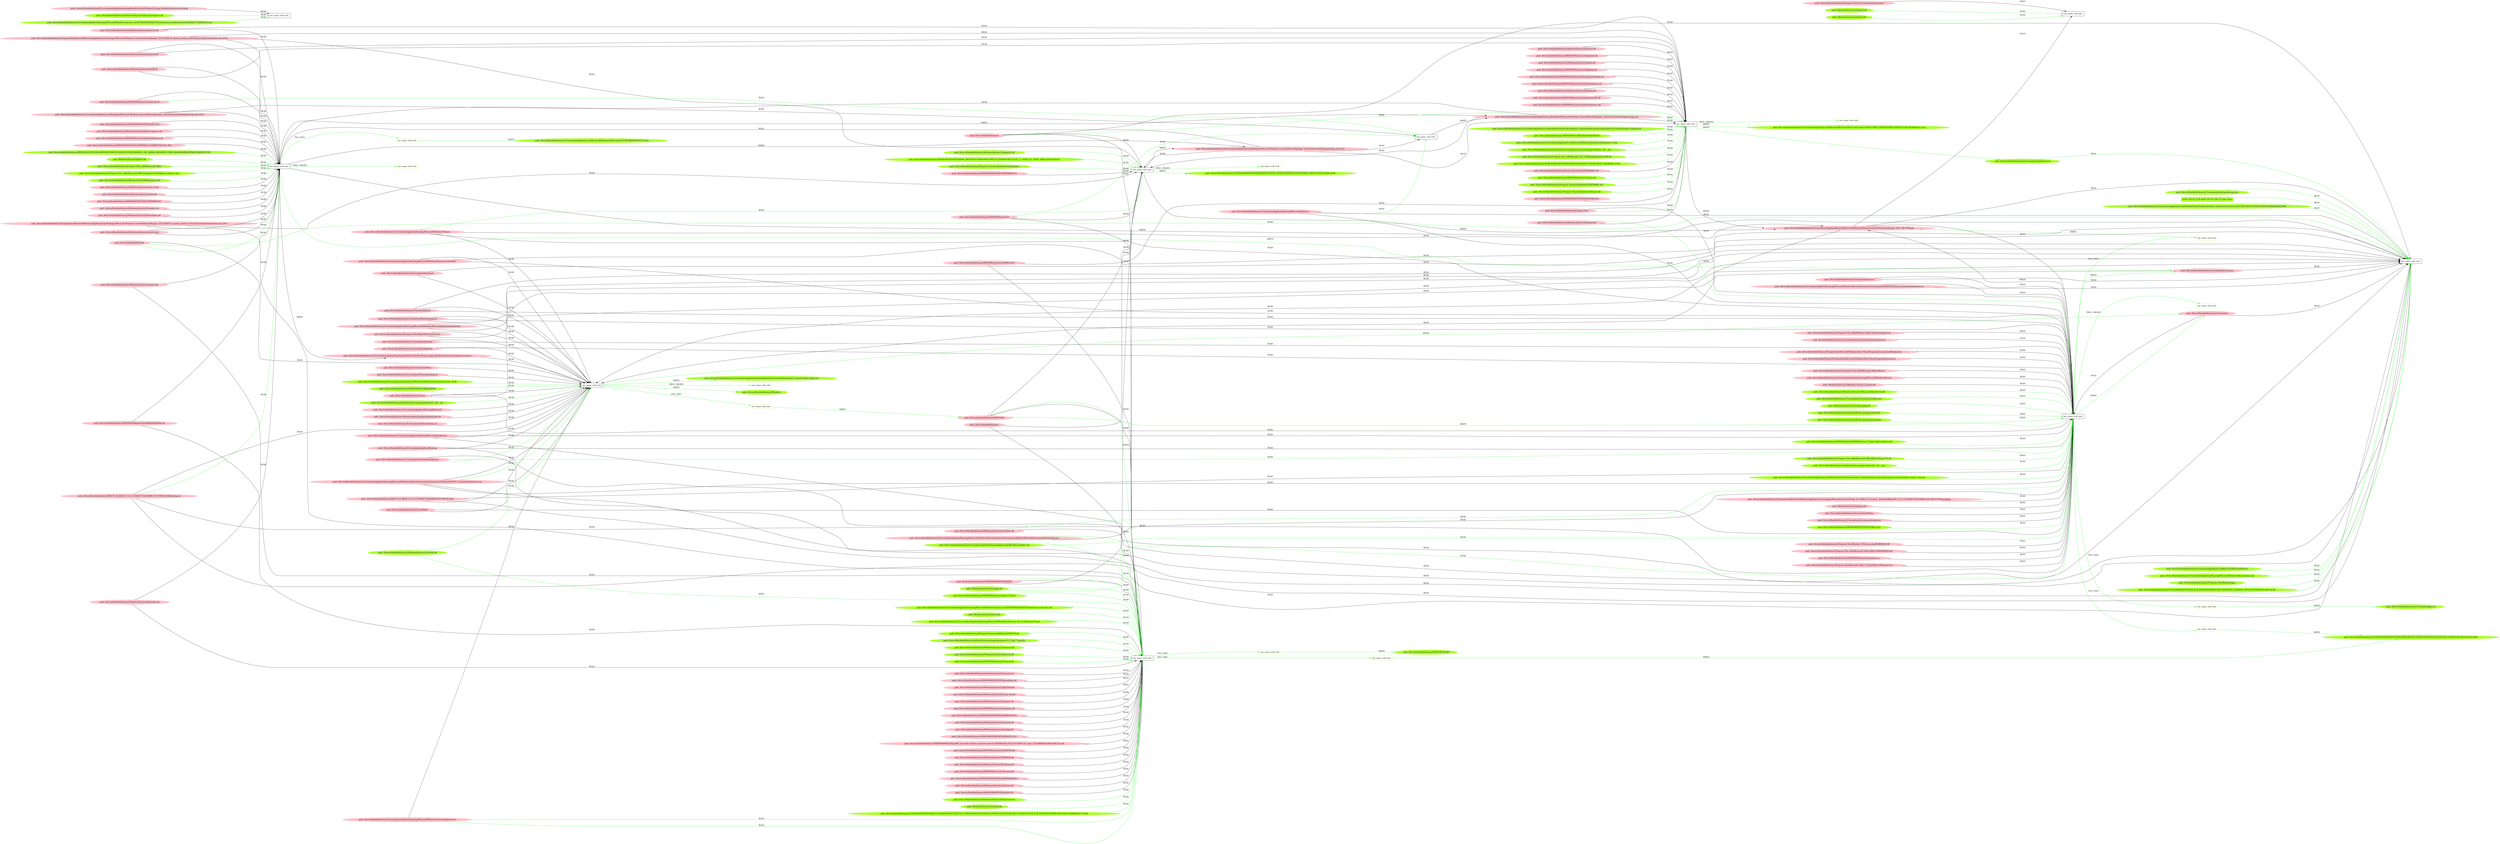 digraph {
	rankdir=LR
	18 [label="exe_name: null cmd: " color=black shape=box style=solid]
	375 [label="exe_name: null cmd: " color=greenyellow shape=box style=solid]
	18 -> 375 [label=FILE_EXEC color=green]
	31 [label="exe_name: null cmd: " color=black shape=box style=solid]
	392 [label="exe_name: null cmd: " color=greenyellow shape=box style=solid]
	31 -> 392 [label=FILE_EXEC color=green]
	31 [label="exe_name: null cmd: " color=black shape=box style=solid]
	396 [label="exe_name: null cmd: " color=greenyellow shape=box style=solid]
	31 -> 396 [label=FILE_EXEC color=green]
	33 [label="exe_name: null cmd: " color=black shape=box style=solid]
	417 [label="exe_name: null cmd: " color=greenyellow shape=box style=solid]
	33 -> 417 [label=FILE_EXEC color=green]
	34 [label="exe_name: null cmd: " color=black shape=box style=solid]
	426 [label="exe_name: null cmd: " color=greenyellow shape=box style=solid]
	34 -> 426 [label=FILE_EXEC color=green]
	34 [label="exe_name: null cmd: " color=black shape=box style=solid]
	434 [label="exe_name: null cmd: " color=greenyellow shape=box style=solid]
	34 -> 434 [label=FILE_EXEC color=green]
	34 [label="exe_name: null cmd: " color=black shape=box style=solid]
	441 [label="exe_name: null cmd: " color=greenyellow shape=box style=solid]
	34 -> 441 [label=FILE_EXEC color=green]
	98 [label="path: /Device/HarddiskVolume2/Users/admin/AppData/Roaming/Mozilla/Firefox/Profiles/j1y1apqs.default/sessionstore-backups" color=pink shape=oval style=filled]
	144 [label="exe_name: null cmd: " color=black shape=box style=solid]
	98 -> 144 [label=READ color=black]
	18 [label="exe_name: null cmd: " color=black shape=box style=solid]
	326 [label="path: /Device/HarddiskVolume2/Users/admin/AppData/Roaming/Mozilla/Firefox/Profiles/j1y1apqs.default/sessionstore-backups/recovery.js" color=pink shape=oval style=filled]
	18 -> 326 [label=WRITE color=black]
	93 [label="path: /Device/HarddiskVolume2/Program Files/Five Directions/Acuity/data" color=pink shape=oval style=filled]
	40 [label="exe_name: null cmd: " color=black shape=box style=solid]
	93 -> 40 [label=READ color=black]
	235 [label="path: /Device/HarddiskVolume2/Users/admin/AppData/Roaming/Microsoft/Windows/Themes/CachedFiles/CachedImage_1024_768_POS4.jpg" color=pink shape=oval style=filled]
	40 [label="exe_name: null cmd: " color=black shape=box style=solid]
	235 -> 40 [label=READ color=black]
	317 [label="path: /Device/HarddiskVolume2" color=pink shape=oval style=filled]
	43 [label="exe_name: null cmd: " color=black shape=box style=solid]
	317 -> 43 [label=READ color=green]
	314 [label="path: /Device/HarddiskVolume2/Users/desktop.ini" color=pink shape=oval style=filled]
	33 [label="exe_name: null cmd: " color=black shape=box style=solid]
	314 -> 33 [label=READ color=black]
	177 [label="path: /Device/HarddiskVolume2/Users" color=pink shape=oval style=filled]
	33 [label="exe_name: null cmd: " color=black shape=box style=solid]
	177 -> 33 [label=READ color=black]
	266 [label="path: /Device/HarddiskVolume2/Users/admin/AppData" color=pink shape=oval style=filled]
	33 [label="exe_name: null cmd: " color=black shape=box style=solid]
	266 -> 33 [label=READ color=black]
	214 [label="path: /Device/HarddiskVolume2/Users/admin/AppData/Roaming/Microsoft/desktop.ini" color=pink shape=oval style=filled]
	33 [label="exe_name: null cmd: " color=black shape=box style=solid]
	214 -> 33 [label=READ color=black]
	255 [label="path: /Device/HarddiskVolume2/Users/admin/AppData/Roaming/Microsoft" color=pink shape=oval style=filled]
	33 [label="exe_name: null cmd: " color=black shape=box style=solid]
	255 -> 33 [label=READ color=black]
	311 [label="path: /Device/HarddiskVolume2/Users/admin/AppData/Roaming" color=pink shape=oval style=filled]
	33 [label="exe_name: null cmd: " color=black shape=box style=solid]
	311 -> 33 [label=READ color=black]
	248 [label="path: /Device/HarddiskVolume2/Users/admin/AppData/Roaming/Microsoft/Windows/Themes" color=pink shape=oval style=filled]
	33 [label="exe_name: null cmd: " color=black shape=box style=solid]
	248 -> 33 [label=READ color=black]
	57 [label="path: /Device/HarddiskVolume2/Users/admin/AppData/Roaming/Microsoft/Windows/Themes/slideshow.ini" color=pink shape=oval style=filled]
	31 [label="exe_name: null cmd: " color=black shape=box style=solid]
	57 -> 31 [label=READ color=green]
	57 [label="path: /Device/HarddiskVolume2/Users/admin/AppData/Roaming/Microsoft/Windows/Themes/slideshow.ini" color=pink shape=oval style=filled]
	33 [label="exe_name: null cmd: " color=black shape=box style=solid]
	57 -> 33 [label=READ color=black]
	283 [label="path: /Device/HarddiskVolume2/Users/admin/AppData/Roaming/Microsoft/Windows/Themes/CachedFiles" color=pink shape=oval style=filled]
	33 [label="exe_name: null cmd: " color=black shape=box style=solid]
	283 -> 33 [label=READ color=black]
	211 [label="path: /Device/HarddiskVolume2/$RECYCLE.BIN/S-1-5-21-231540947-922634896-4161786520-1004" color=pink shape=oval style=filled]
	33 [label="exe_name: null cmd: " color=black shape=box style=solid]
	211 -> 33 [label=READ color=black]
	276 [label="path: /Device/HarddiskVolume2/$RECYCLE.BIN/S-1-5-21-231540947-922634896-4161786520-1004/desktop.ini" color=pink shape=oval style=filled]
	33 [label="exe_name: null cmd: " color=black shape=box style=solid]
	276 -> 33 [label=READ color=black]
	60 [label="path: /Device/HarddiskVolume2/Windows/Branding/BaseBrd/basebrd.dll" color=pink shape=oval style=filled]
	33 [label="exe_name: null cmd: " color=black shape=box style=solid]
	60 -> 33 [label=READ color=black]
	235 [label="path: /Device/HarddiskVolume2/Users/admin/AppData/Roaming/Microsoft/Windows/Themes/CachedFiles/CachedImage_1024_768_POS4.jpg" color=pink shape=oval style=filled]
	33 [label="exe_name: null cmd: " color=black shape=box style=solid]
	235 -> 33 [label=READ color=black]
	326 [label="path: /Device/HarddiskVolume2/Users/admin/AppData/Roaming/Mozilla/Firefox/Profiles/j1y1apqs.default/sessionstore-backups/recovery.js" color=pink shape=oval style=filled]
	33 [label="exe_name: null cmd: " color=black shape=box style=solid]
	326 -> 33 [label=READ color=black]
	286 [label="path: /Device/HarddiskVolume2/Users/admin/AppData/Roaming/Microsoft/Windows/Recent/AutomaticDestinations" color=pink shape=oval style=filled]
	33 [label="exe_name: null cmd: " color=black shape=box style=solid]
	286 -> 33 [label=READ color=black]
	351 [label="path: /Device/HarddiskVolume2/Program Files/TightVNC/tvnserver.exe" color=pink shape=oval style=filled]
	33 [label="exe_name: null cmd: " color=black shape=box style=solid]
	351 -> 33 [label=READ color=black]
	194 [label="path: /Device/HarddiskVolume2/Users/admin/AppData/Roaming/Microsoft/Windows/Recent/AutomaticDestinations/5f7b5f1e01b83767.automaticDestinations-ms" color=pink shape=oval style=filled]
	33 [label="exe_name: null cmd: " color=black shape=box style=solid]
	194 -> 33 [label=READ color=black]
	18 [label="exe_name: null cmd: " color=black shape=box style=solid]
	235 [label="path: /Device/HarddiskVolume2/Users/admin/AppData/Roaming/Microsoft/Windows/Themes/CachedFiles/CachedImage_1024_768_POS4.jpg" color=pink shape=oval style=filled]
	18 -> 235 [label=WRITE color=black]
	224 [label="path: /Device/HarddiskVolume4" color=pink shape=oval style=filled]
	36 [label="exe_name: null cmd: " color=black shape=box style=solid]
	224 -> 36 [label=READ color=green]
	317 [label="path: /Device/HarddiskVolume2" color=pink shape=oval style=filled]
	36 [label="exe_name: null cmd: " color=black shape=box style=solid]
	317 -> 36 [label=READ color=black]
	177 [label="path: /Device/HarddiskVolume2/Users" color=pink shape=oval style=filled]
	36 [label="exe_name: null cmd: " color=black shape=box style=solid]
	177 -> 36 [label=READ color=black]
	314 [label="path: /Device/HarddiskVolume2/Users/desktop.ini" color=pink shape=oval style=filled]
	36 [label="exe_name: null cmd: " color=black shape=box style=solid]
	314 -> 36 [label=READ color=black]
	345 [label="path: /Device/HarddiskVolume2/Users/admin" color=pink shape=oval style=filled]
	36 [label="exe_name: null cmd: " color=black shape=box style=solid]
	345 -> 36 [label=READ color=black]
	311 [label="path: /Device/HarddiskVolume2/Users/admin/AppData/Roaming" color=pink shape=oval style=filled]
	36 [label="exe_name: null cmd: " color=black shape=box style=solid]
	311 -> 36 [label=READ color=black]
	214 [label="path: /Device/HarddiskVolume2/Users/admin/AppData/Roaming/Microsoft/desktop.ini" color=pink shape=oval style=filled]
	36 [label="exe_name: null cmd: " color=black shape=box style=solid]
	214 -> 36 [label=READ color=black]
	268 [label="path: /Device/HarddiskVolume2/Users/admin/AppData/Roaming/Microsoft/Windows" color=pink shape=oval style=filled]
	36 [label="exe_name: null cmd: " color=black shape=box style=solid]
	268 -> 36 [label=READ color=black]
	248 [label="path: /Device/HarddiskVolume2/Users/admin/AppData/Roaming/Microsoft/Windows/Themes" color=pink shape=oval style=filled]
	36 [label="exe_name: null cmd: " color=black shape=box style=solid]
	248 -> 36 [label=READ color=black]
	211 [label="path: /Device/HarddiskVolume2/$RECYCLE.BIN/S-1-5-21-231540947-922634896-4161786520-1004" color=pink shape=oval style=filled]
	36 [label="exe_name: null cmd: " color=black shape=box style=solid]
	211 -> 36 [label=READ color=black]
	283 [label="path: /Device/HarddiskVolume2/Users/admin/AppData/Roaming/Microsoft/Windows/Themes/CachedFiles" color=pink shape=oval style=filled]
	36 [label="exe_name: null cmd: " color=black shape=box style=solid]
	283 -> 36 [label=READ color=black]
	276 [label="path: /Device/HarddiskVolume2/$RECYCLE.BIN/S-1-5-21-231540947-922634896-4161786520-1004/desktop.ini" color=pink shape=oval style=filled]
	36 [label="exe_name: null cmd: " color=black shape=box style=solid]
	276 -> 36 [label=READ color=black]
	235 [label="path: /Device/HarddiskVolume2/Users/admin/AppData/Roaming/Microsoft/Windows/Themes/CachedFiles/CachedImage_1024_768_POS4.jpg" color=pink shape=oval style=filled]
	36 [label="exe_name: null cmd: " color=black shape=box style=solid]
	235 -> 36 [label=READ color=black]
	229 [label="path: /Device/HarddiskVolume2/Users/admin/AppData/Roaming/Microsoft/Windows/Recent/AutomaticDestinations/f01b4d95cf55d32a.automaticDestinations-ms" color=pink shape=oval style=filled]
	36 [label="exe_name: null cmd: " color=black shape=box style=solid]
	229 -> 36 [label=READ color=black]
	286 [label="path: /Device/HarddiskVolume2/Users/admin/AppData/Roaming/Microsoft/Windows/Recent/AutomaticDestinations" color=pink shape=oval style=filled]
	36 [label="exe_name: null cmd: " color=black shape=box style=solid]
	286 -> 36 [label=READ color=black]
	329 [label="path: /Device/HarddiskVolume2/Users/admin/Downloads" color=pink shape=oval style=filled]
	36 [label="exe_name: null cmd: " color=black shape=box style=solid]
	329 -> 36 [label=READ color=black]
	233 [label="path: /Device/HarddiskVolume2/Users/admin/Downloads/desktop.ini" color=pink shape=oval style=filled]
	36 [label="exe_name: null cmd: " color=black shape=box style=solid]
	233 -> 36 [label=READ color=black]
	271 [label="path: /Device/HarddiskVolume2/Users/admin/Music/desktop.ini" color=pink shape=oval style=filled]
	36 [label="exe_name: null cmd: " color=black shape=box style=solid]
	271 -> 36 [label=READ color=black]
	180 [label="path: /Device/HarddiskVolume2/Users/admin/Pictures" color=pink shape=oval style=filled]
	36 [label="exe_name: null cmd: " color=black shape=box style=solid]
	180 -> 36 [label=READ color=black]
	341 [label="path: /Device/HarddiskVolume2/Users/admin/Documents" color=pink shape=oval style=filled]
	36 [label="exe_name: null cmd: " color=black shape=box style=solid]
	341 -> 36 [label=READ color=black]
	194 [label="path: /Device/HarddiskVolume2/Users/admin/AppData/Roaming/Microsoft/Windows/Recent/AutomaticDestinations/5f7b5f1e01b83767.automaticDestinations-ms" color=pink shape=oval style=filled]
	36 [label="exe_name: null cmd: " color=black shape=box style=solid]
	194 -> 36 [label=READ color=black]
	351 [label="path: /Device/HarddiskVolume2/Program Files/TightVNC/tvnserver.exe" color=pink shape=oval style=filled]
	36 [label="exe_name: null cmd: " color=black shape=box style=solid]
	351 -> 36 [label=READ color=black]
	43 [label="exe_name: null cmd: " color=black shape=box style=solid]
	235 [label="path: /Device/HarddiskVolume2/Users/admin/AppData/Roaming/Microsoft/Windows/Themes/CachedFiles/CachedImage_1024_768_POS4.jpg" color=pink shape=oval style=filled]
	43 -> 235 [label=WRITE color=black]
	248 [label="path: /Device/HarddiskVolume2/Users/admin/AppData/Roaming/Microsoft/Windows/Themes" color=pink shape=oval style=filled]
	20 [label="exe_name: null cmd: " color=black shape=box style=solid]
	248 -> 20 [label=READ color=green]
	20 [label="exe_name: null cmd: " color=black shape=box style=solid]
	235 [label="path: /Device/HarddiskVolume2/Users/admin/AppData/Roaming/Microsoft/Windows/Themes/CachedFiles/CachedImage_1024_768_POS4.jpg" color=pink shape=oval style=filled]
	20 -> 235 [label=WRITE color=black]
	22 [label="path: /Device/HarddiskVolume2/ProgramData/Microsoft/Windows/AppRepository/Packages/Microsoft.MicrosoftEdge_41.16299.15.0_neutral__8wekyb3d8bbwe/S-1-5-21-231540947-922634896-4161786520-1004.pckgdep" color=pink shape=oval style=filled]
	34 [label="exe_name: null cmd: " color=black shape=box style=solid]
	22 -> 34 [label=READ color=black]
	19 [label="path: /Windows/System32/ploptin.dll" color=pink shape=oval style=filled]
	34 [label="exe_name: null cmd: " color=black shape=box style=solid]
	19 -> 34 [label=READ color=black]
	167 [label="path: /Device/HarddiskVolume1" color=pink shape=oval style=filled]
	20 [label="exe_name: null cmd: " color=black shape=box style=solid]
	167 -> 20 [label=READ color=black]
	317 [label="path: /Device/HarddiskVolume2" color=pink shape=oval style=filled]
	20 [label="exe_name: null cmd: " color=black shape=box style=solid]
	317 -> 20 [label=READ color=black]
	260 [label="path: /Device/HarddiskVolume2/WINDOWS/system32" color=pink shape=oval style=filled]
	20 [label="exe_name: null cmd: " color=black shape=box style=solid]
	260 -> 20 [label=READ color=black]
	279 [label="path: /Device/HarddiskVolume2/WINDOWS" color=pink shape=oval style=filled]
	20 [label="exe_name: null cmd: " color=black shape=box style=solid]
	279 -> 20 [label=READ color=black]
	35 [label="path: /Device/HarddiskVolume2/Windows/System32/HOSTNAME.EXE" color=pink shape=oval style=filled]
	43 [label="exe_name: null cmd: " color=black shape=box style=solid]
	35 -> 43 [label=READ color=black]
	62 [label="path: /Device/HarddiskVolume2/Windows/System32/ws2_32.dll" color=pink shape=oval style=filled]
	18 [label="exe_name: null cmd: " color=black shape=box style=solid]
	62 -> 18 [label=READ color=black]
	161 [label="path: /Device/HarddiskVolume2/Windows/System32/msvcrt.dll" color=pink shape=oval style=filled]
	43 [label="exe_name: null cmd: " color=black shape=box style=solid]
	161 -> 43 [label=READ color=black]
	188 [label="path: /Device/HarddiskVolume2/Windows/System32/rpcrt4.dll" color=pink shape=oval style=filled]
	43 [label="exe_name: null cmd: " color=black shape=box style=solid]
	188 -> 43 [label=READ color=black]
	263 [label="path: /Device/HarddiskVolume2/Windows/System32/ntdll.dll" color=pink shape=oval style=filled]
	18 [label="exe_name: null cmd: " color=black shape=box style=solid]
	263 -> 18 [label=READ color=black]
	336 [label="path: /Device/HarddiskVolume2/Windows/System32/kernel32.dll" color=pink shape=oval style=filled]
	18 [label="exe_name: null cmd: " color=black shape=box style=solid]
	336 -> 18 [label=READ color=black]
	403 [label="path: /Device/HarddiskVolume2/Windows/System32/sechost.dll" color=greenyellow shape=oval style=filled]
	33 [label="exe_name: null cmd: " color=black shape=box style=solid]
	403 -> 33 [label=READ color=green]
	150 [label="path: /Device/HarddiskVolume2/WINDOWS/SYSTEM32/IPHLPAPI.DLL" color=pink shape=oval style=filled]
	43 [label="exe_name: null cmd: " color=black shape=box style=solid]
	150 -> 43 [label=READ color=black]
	76 [label="path: /Device/HarddiskVolume2/Windows/System32/nsi.dll" color=pink shape=oval style=filled]
	18 [label="exe_name: null cmd: " color=black shape=box style=solid]
	76 -> 18 [label=READ color=black]
	78 [label="path: /Device/HarddiskVolume2/WINDOWS/SYSTEM32/WINRNR.DLL" color=pink shape=oval style=filled]
	18 [label="exe_name: null cmd: " color=black shape=box style=solid]
	78 -> 18 [label=READ color=black]
	175 [label="path: /Device/HarddiskVolume2/WINDOWS/REGISTRATION" color=pink shape=oval style=filled]
	20 [label="exe_name: null cmd: " color=black shape=box style=solid]
	175 -> 20 [label=READ color=black]
	99 [label="path: /Device/HarddiskVolume2/WINDOWS/SYSTEM32/WBEM/EN-US" color=pink shape=oval style=filled]
	20 [label="exe_name: null cmd: " color=black shape=box style=solid]
	99 -> 20 [label=READ color=black]
	42 [label="path: /Device/HarddiskVolume2/Windows/System32/tasklist.exe" color=pink shape=oval style=filled]
	18 [label="exe_name: null cmd: " color=black shape=box style=solid]
	42 -> 18 [label=READ color=black]
	263 [label="path: /Device/HarddiskVolume2/Windows/System32/ntdll.dll" color=pink shape=oval style=filled]
	43 [label="exe_name: null cmd: " color=black shape=box style=solid]
	263 -> 43 [label=READ color=black]
	161 [label="path: /Device/HarddiskVolume2/Windows/System32/msvcrt.dll" color=pink shape=oval style=filled]
	18 [label="exe_name: null cmd: " color=black shape=box style=solid]
	161 -> 18 [label=READ color=black]
	188 [label="path: /Device/HarddiskVolume2/Windows/System32/rpcrt4.dll" color=pink shape=oval style=filled]
	18 [label="exe_name: null cmd: " color=black shape=box style=solid]
	188 -> 18 [label=READ color=black]
	252 [label="path: /Device/HarddiskVolume2/Windows/System32/user32.dll" color=pink shape=oval style=filled]
	43 [label="exe_name: null cmd: " color=black shape=box style=solid]
	252 -> 43 [label=READ color=black]
	403 [label="path: /Device/HarddiskVolume2/Windows/System32/sechost.dll" color=greenyellow shape=oval style=filled]
	31 [label="exe_name: null cmd: " color=black shape=box style=solid]
	403 -> 31 [label=READ color=green]
	30 [label="path: /Device/HarddiskVolume2/WINDOWS/system32/oleaut32.dll" color=pink shape=oval style=filled]
	43 [label="exe_name: null cmd: " color=black shape=box style=solid]
	30 -> 43 [label=READ color=black]
	173 [label="path: /Device/HarddiskVolume2/Windows/System32/win32u.dll" color=pink shape=oval style=filled]
	18 [label="exe_name: null cmd: " color=black shape=box style=solid]
	173 -> 18 [label=READ color=black]
	221 [label="path: /Device/HarddiskVolume2/Windows/System32/gdi32.dll" color=pink shape=oval style=filled]
	43 [label="exe_name: null cmd: " color=black shape=box style=solid]
	221 -> 43 [label=READ color=black]
	45 [label="path: /Device/HarddiskVolume2/Windows/System32/framedynos.dll" color=pink shape=oval style=filled]
	18 [label="exe_name: null cmd: " color=black shape=box style=solid]
	45 -> 18 [label=READ color=black]
	322 [label="path: /Device/HarddiskVolume2/Windows/System32/shlwapi.dll" color=pink shape=oval style=filled]
	43 [label="exe_name: null cmd: " color=black shape=box style=solid]
	322 -> 43 [label=READ color=black]
	94 [label="path: /Device/HarddiskVolume2/WINDOWS/system32/netutils.dll" color=pink shape=oval style=filled]
	18 [label="exe_name: null cmd: " color=black shape=box style=solid]
	94 -> 18 [label=READ color=black]
	94 [label="path: /Device/HarddiskVolume2/WINDOWS/system32/netutils.dll" color=pink shape=oval style=filled]
	53 [label="exe_name: null cmd: " color=black shape=box style=solid]
	94 -> 53 [label=READ color=green]
	55 [label="path: /Device/HarddiskVolume2/WINDOWS/system32/dbghelp.dll" color=pink shape=oval style=filled]
	43 [label="exe_name: null cmd: " color=black shape=box style=solid]
	55 -> 43 [label=READ color=black]
	197 [label="path: /Device/HarddiskVolume2/Windows/System32/sspicli.dll" color=pink shape=oval style=filled]
	18 [label="exe_name: null cmd: " color=black shape=box style=solid]
	197 -> 18 [label=READ color=black]
	225 [label="path: /Device/HarddiskVolume2/WINDOWS/SYSTEM32/ole32.dll" color=pink shape=oval style=filled]
	18 [label="exe_name: null cmd: " color=black shape=box style=solid]
	225 -> 18 [label=READ color=black]
	254 [label="path: /Device/HarddiskVolume2/WINDOWS/Globalization/Sorting/sortdefault.nls" color=pink shape=oval style=filled]
	43 [label="exe_name: null cmd: " color=black shape=box style=solid]
	254 -> 43 [label=READ color=black]
	11 [label="path: /Device/HarddiskVolume2/WINDOWS/system32/wbem/wbemprox.dll" color=pink shape=oval style=filled]
	43 [label="exe_name: null cmd: " color=black shape=box style=solid]
	11 -> 43 [label=READ color=black]
	39 [label="path: /Device/HarddiskVolume2/Windows/System32/kernel.appcore.dll" color=pink shape=oval style=filled]
	18 [label="exe_name: null cmd: " color=black shape=box style=solid]
	39 -> 18 [label=READ color=black]
	68 [label="path: /Device/HarddiskVolume2/Windows/System32/clbcatq.dll" color=pink shape=oval style=filled]
	43 [label="exe_name: null cmd: " color=black shape=box style=solid]
	68 -> 43 [label=READ color=black]
	343 [label="path: /Device/HarddiskVolume2/WINDOWS/Registration/R00000000000d.clb" color=pink shape=oval style=filled]
	18 [label="exe_name: null cmd: " color=black shape=box style=solid]
	343 -> 18 [label=READ color=black]
	91 [label="path: /Device/HarddiskVolume2/WINDOWS/system32/wbem/fastprox.dll" color=pink shape=oval style=filled]
	18 [label="exe_name: null cmd: " color=black shape=box style=solid]
	91 -> 18 [label=READ color=black]
	14 [label="path: /Device/HarddiskVolume2/WINDOWS/system32/wbem/wmiutils.dll" color=pink shape=oval style=filled]
	43 [label="exe_name: null cmd: " color=black shape=box style=solid]
	14 -> 43 [label=READ color=black]
	17 [label="path: /Device/HarddiskVolume2/WINDOWS/system32/wbem/wbemsvc.dll" color=pink shape=oval style=filled]
	43 [label="exe_name: null cmd: " color=black shape=box style=solid]
	17 -> 43 [label=READ color=black]
	46 [label="path: /Device/HarddiskVolume2/WINDOWS/SYSTEM32/WBEM/EN-US/WMIUTILS.DLL.MUI" color=pink shape=oval style=filled]
	18 [label="exe_name: null cmd: " color=black shape=box style=solid]
	46 -> 18 [label=READ color=black]
	227 [label="path: /Device/HarddiskVolume2/WINDOWS/system32/IMM32.DLL" color=pink shape=oval style=filled]
	43 [label="exe_name: null cmd: " color=black shape=box style=solid]
	227 -> 43 [label=READ color=black]
	170 [label="path: /Device/HarddiskVolume2/ProgramData/Microsoft/Windows/AppRepository/Packages/Microsoft.Windows.ContentDeliveryManager_10.0.16299.15_neutral_neutral_cw5n1h2txyewy/ActivationStore.dat.LOG1" color=pink shape=oval style=filled]
	18 [label="exe_name: null cmd: " color=black shape=box style=solid]
	170 -> 18 [label=READ color=black]
	18 [label="exe_name: null cmd: " color=black shape=box style=solid]
	297 [label="path: /Device/HarddiskVolume2/Users/admin/AppData/Local/Packages/Microsoft.Windows.ContentDeliveryManager_cw5n1h2txyewy/Settings/settings.dat.LOG1" color=pink shape=oval style=filled]
	18 -> 297 [label=WRITE color=black]
	164 [label="path: /Device/HarddiskVolume2/ProgramData/Microsoft/Windows/AppRepository/Packages/Microsoft.Windows.ContentDeliveryManager_10.0.16299.15_neutral_neutral_cw5n1h2txyewy/ActivationStore.dat.LOG2" color=pink shape=oval style=filled]
	18 [label="exe_name: null cmd: " color=black shape=box style=solid]
	164 -> 18 [label=READ color=black]
	297 [label="path: /Device/HarddiskVolume2/Users/admin/AppData/Local/Packages/Microsoft.Windows.ContentDeliveryManager_cw5n1h2txyewy/Settings/settings.dat.LOG1" color=pink shape=oval style=filled]
	18 [label="exe_name: null cmd: " color=black shape=box style=solid]
	297 -> 18 [label=READ color=black]
	18 [label="exe_name: null cmd: " color=black shape=box style=solid]
	289 [label="path: /Device/HarddiskVolume2/Users/admin/AppData/Local/Packages/Microsoft.Windows.ContentDeliveryManager_cw5n1h2txyewy/Settings/settings.dat" color=pink shape=oval style=filled]
	18 -> 289 [label=WRITE color=black]
	289 [label="path: /Device/HarddiskVolume2/Users/admin/AppData/Local/Packages/Microsoft.Windows.ContentDeliveryManager_cw5n1h2txyewy/Settings/settings.dat" color=pink shape=oval style=filled]
	18 [label="exe_name: null cmd: " color=black shape=box style=solid]
	289 -> 18 [label=READ color=black]
	305 [label="path: /Device/HarddiskVolume2/Users/admin/AppData/Local/Packages/Microsoft.Windows.ContentDeliveryManager_cw5n1h2txyewy/Settings/settings.dat.LOG2" color=pink shape=oval style=filled]
	18 [label="exe_name: null cmd: " color=black shape=box style=solid]
	305 -> 18 [label=READ color=black]
	390 [label="path: /Windows/System32/setupapi.dll" color=greenyellow shape=oval style=filled]
	34 [label="exe_name: null cmd: " color=black shape=box style=solid]
	390 -> 34 [label=READ color=green]
	164 [label="path: /Device/HarddiskVolume2/ProgramData/Microsoft/Windows/AppRepository/Packages/Microsoft.Windows.ContentDeliveryManager_10.0.16299.15_neutral_neutral_cw5n1h2txyewy/ActivationStore.dat.LOG2" color=pink shape=oval style=filled]
	43 [label="exe_name: null cmd: " color=black shape=box style=solid]
	164 -> 43 [label=READ color=black]
	297 [label="path: /Device/HarddiskVolume2/Users/admin/AppData/Local/Packages/Microsoft.Windows.ContentDeliveryManager_cw5n1h2txyewy/Settings/settings.dat.LOG1" color=pink shape=oval style=filled]
	43 [label="exe_name: null cmd: " color=black shape=box style=solid]
	297 -> 43 [label=READ color=black]
	289 [label="path: /Device/HarddiskVolume2/Users/admin/AppData/Local/Packages/Microsoft.Windows.ContentDeliveryManager_cw5n1h2txyewy/Settings/settings.dat" color=pink shape=oval style=filled]
	43 [label="exe_name: null cmd: " color=black shape=box style=solid]
	289 -> 43 [label=READ color=black]
	20 [label="exe_name: null cmd: " color=black shape=box style=solid]
	297 [label="path: /Device/HarddiskVolume2/Users/admin/AppData/Local/Packages/Microsoft.Windows.ContentDeliveryManager_cw5n1h2txyewy/Settings/settings.dat.LOG1" color=pink shape=oval style=filled]
	20 -> 297 [label=WRITE color=black]
	164 [label="path: /Device/HarddiskVolume2/ProgramData/Microsoft/Windows/AppRepository/Packages/Microsoft.Windows.ContentDeliveryManager_10.0.16299.15_neutral_neutral_cw5n1h2txyewy/ActivationStore.dat.LOG2" color=pink shape=oval style=filled]
	20 [label="exe_name: null cmd: " color=black shape=box style=solid]
	164 -> 20 [label=READ color=black]
	170 [label="path: /Device/HarddiskVolume2/ProgramData/Microsoft/Windows/AppRepository/Packages/Microsoft.Windows.ContentDeliveryManager_10.0.16299.15_neutral_neutral_cw5n1h2txyewy/ActivationStore.dat.LOG1" color=pink shape=oval style=filled]
	20 [label="exe_name: null cmd: " color=black shape=box style=solid]
	170 -> 20 [label=READ color=black]
	297 [label="path: /Device/HarddiskVolume2/Users/admin/AppData/Local/Packages/Microsoft.Windows.ContentDeliveryManager_cw5n1h2txyewy/Settings/settings.dat.LOG1" color=pink shape=oval style=filled]
	20 [label="exe_name: null cmd: " color=black shape=box style=solid]
	297 -> 20 [label=READ color=black]
	289 [label="path: /Device/HarddiskVolume2/Users/admin/AppData/Local/Packages/Microsoft.Windows.ContentDeliveryManager_cw5n1h2txyewy/Settings/settings.dat" color=pink shape=oval style=filled]
	20 [label="exe_name: null cmd: " color=black shape=box style=solid]
	289 -> 20 [label=READ color=black]
	394 [label="path: /Device/HarddiskVolume2/Windows/System32/Secur32.dll" color=greenyellow shape=oval style=filled]
	31 [label="exe_name: null cmd: " color=black shape=box style=solid]
	394 -> 31 [label=READ color=green]
	400 [label="path: /Device/HarddiskVolume2/WINDOWS/system32/wkscli.dll" color=greenyellow shape=oval style=filled]
	31 [label="exe_name: null cmd: " color=black shape=box style=solid]
	400 -> 31 [label=READ color=green]
	224 [label="path: /Device/HarddiskVolume4" color=pink shape=oval style=filled]
	33 [label="exe_name: null cmd: " color=black shape=box style=solid]
	224 -> 33 [label=READ color=black]
	297 [label="path: /Device/HarddiskVolume2/Users/admin/AppData/Local/Packages/Microsoft.Windows.ContentDeliveryManager_cw5n1h2txyewy/Settings/settings.dat.LOG1" color=pink shape=oval style=filled]
	53 [label="exe_name: null cmd: " color=black shape=box style=solid]
	297 -> 53 [label=READ color=black]
	53 [label="exe_name: null cmd: " color=black shape=box style=solid]
	289 [label="path: /Device/HarddiskVolume2/Users/admin/AppData/Local/Packages/Microsoft.Windows.ContentDeliveryManager_cw5n1h2txyewy/Settings/settings.dat" color=pink shape=oval style=filled]
	53 -> 289 [label=WRITE color=black]
	305 [label="path: /Device/HarddiskVolume2/Users/admin/AppData/Local/Packages/Microsoft.Windows.ContentDeliveryManager_cw5n1h2txyewy/Settings/settings.dat.LOG2" color=pink shape=oval style=filled]
	53 [label="exe_name: null cmd: " color=black shape=box style=solid]
	305 -> 53 [label=READ color=black]
	218 [label="path: /Device/HarddiskVolume2/Users/Public" color=pink shape=oval style=filled]
	33 [label="exe_name: null cmd: " color=black shape=box style=solid]
	218 -> 33 [label=READ color=black]
	281 [label="path: /Device/HarddiskVolume2/Users/admin/Desktop" color=pink shape=oval style=filled]
	33 [label="exe_name: null cmd: " color=black shape=box style=solid]
	281 -> 33 [label=READ color=black]
	329 [label="path: /Device/HarddiskVolume2/Users/admin/Downloads" color=pink shape=oval style=filled]
	33 [label="exe_name: null cmd: " color=black shape=box style=solid]
	329 -> 33 [label=READ color=black]
	233 [label="path: /Device/HarddiskVolume2/Users/admin/Downloads/desktop.ini" color=pink shape=oval style=filled]
	33 [label="exe_name: null cmd: " color=black shape=box style=solid]
	233 -> 33 [label=READ color=green]
	233 [label="path: /Device/HarddiskVolume2/Users/admin/Downloads/desktop.ini" color=pink shape=oval style=filled]
	34 [label="exe_name: null cmd: " color=black shape=box style=solid]
	233 -> 34 [label=READ color=green]
	333 [label="path: /Device/HarddiskVolume2/Users/admin/Videos/desktop.ini" color=pink shape=oval style=filled]
	33 [label="exe_name: null cmd: " color=black shape=box style=solid]
	333 -> 33 [label=READ color=black]
	310 [label="path: /Device/HarddiskVolume2/Users/admin/Music" color=pink shape=oval style=filled]
	33 [label="exe_name: null cmd: " color=black shape=box style=solid]
	310 -> 33 [label=READ color=black]
	271 [label="path: /Device/HarddiskVolume2/Users/admin/Music/desktop.ini" color=pink shape=oval style=filled]
	33 [label="exe_name: null cmd: " color=black shape=box style=solid]
	271 -> 33 [label=READ color=black]
	206 [label="path: /Device/HarddiskVolume2/Users/admin/Pictures/desktop.ini" color=pink shape=oval style=filled]
	33 [label="exe_name: null cmd: " color=black shape=box style=solid]
	206 -> 33 [label=READ color=black]
	341 [label="path: /Device/HarddiskVolume2/Users/admin/Documents" color=pink shape=oval style=filled]
	33 [label="exe_name: null cmd: " color=black shape=box style=solid]
	341 -> 33 [label=READ color=black]
	365 [label="path: /Device/HarddiskVolume2/WINDOWS/GLOBALIZATION/SORTING" color=greenyellow shape=oval style=filled]
	43 [label="exe_name: null cmd: " color=black shape=box style=solid]
	365 -> 43 [label=READ color=green]
	73 [label="path: /Device/HarddiskVolume2/windows/system32/consent.exe" color=pink shape=oval style=filled]
	31 [label="exe_name: null cmd: " color=black shape=box style=solid]
	73 -> 31 [label=READ color=black]
	209 [label="path: /Device/HarddiskVolume2/WINDOWS/SYSTEM32/kernelbase.dll" color=pink shape=oval style=filled]
	31 [label="exe_name: null cmd: " color=black shape=box style=solid]
	209 -> 31 [label=READ color=black]
	336 [label="path: /Device/HarddiskVolume2/Windows/System32/kernel32.dll" color=pink shape=oval style=filled]
	31 [label="exe_name: null cmd: " color=black shape=box style=solid]
	336 -> 31 [label=READ color=black]
	173 [label="path: /Device/HarddiskVolume2/Windows/System32/win32u.dll" color=pink shape=oval style=filled]
	31 [label="exe_name: null cmd: " color=black shape=box style=solid]
	173 -> 31 [label=READ color=black]
	199 [label="path: /Device/HarddiskVolume2/Windows/System32/ucrtbase.dll" color=pink shape=oval style=filled]
	31 [label="exe_name: null cmd: " color=black shape=box style=solid]
	199 -> 31 [label=READ color=black]
	258 [label="path: /Device/HarddiskVolume2/Windows/System32/gdi32full.dll" color=pink shape=oval style=filled]
	31 [label="exe_name: null cmd: " color=black shape=box style=solid]
	258 -> 31 [label=READ color=black]
	339 [label="path: /Device/HarddiskVolume2/Windows/System32/msvcp_win.dll" color=pink shape=oval style=filled]
	31 [label="exe_name: null cmd: " color=black shape=box style=solid]
	339 -> 31 [label=READ color=black]
	124 [label="path: /Device/HarddiskVolume2/Windows/System32/msasn1.dll" color=pink shape=oval style=filled]
	31 [label="exe_name: null cmd: " color=black shape=box style=solid]
	124 -> 31 [label=READ color=black]
	335 [label="path: /Device/HarddiskVolume2/WINDOWS/system32/combase.dll" color=pink shape=oval style=filled]
	31 [label="exe_name: null cmd: " color=black shape=box style=solid]
	335 -> 31 [label=READ color=black]
	90 [label="path: /Device/HarddiskVolume2/WINDOWS/SYSTEM32/WMSGAPI.DLL" color=pink shape=oval style=filled]
	31 [label="exe_name: null cmd: " color=black shape=box style=solid]
	90 -> 31 [label=READ color=black]
	92 [label="path: /Device/HarddiskVolume2/Windows/System32/userenv.dll" color=pink shape=oval style=filled]
	31 [label="exe_name: null cmd: " color=black shape=box style=solid]
	92 -> 31 [label=READ color=black]
	10 [label="path: /Device/HarddiskVolume2/Windows/System32/profapi.dll" color=pink shape=oval style=filled]
	31 [label="exe_name: null cmd: " color=black shape=box style=solid]
	10 -> 31 [label=READ color=black]
	197 [label="path: /Device/HarddiskVolume2/Windows/System32/sspicli.dll" color=pink shape=oval style=filled]
	31 [label="exe_name: null cmd: " color=black shape=box style=solid]
	197 -> 31 [label=READ color=black]
	3 [label="path: /Device/HarddiskVolume2/WINDOWS/SYSTEM32/MSIMG32.DLL" color=pink shape=oval style=filled]
	31 [label="exe_name: null cmd: " color=black shape=box style=solid]
	3 -> 31 [label=READ color=black]
	129 [label="path: /Device/HarddiskVolume2/WINDOWS/WinSxS/amd64_microsoft.windows.common-controls_6595b64144ccf1df_6.0.16299.125_none_15cbcf8893620c09/COMCTL32.dll" color=pink shape=oval style=filled]
	31 [label="exe_name: null cmd: " color=black shape=box style=solid]
	129 -> 31 [label=READ color=black]
	139 [label="path: /Device/HarddiskVolume2/WINDOWS/system32/CRYPTSP.dll" color=pink shape=oval style=filled]
	31 [label="exe_name: null cmd: " color=black shape=box style=solid]
	139 -> 31 [label=READ color=black]
	274 [label="path: /Device/HarddiskVolume2/Windows/System32/WINSTA.dll" color=pink shape=oval style=filled]
	31 [label="exe_name: null cmd: " color=black shape=box style=solid]
	274 -> 31 [label=READ color=black]
	227 [label="path: /Device/HarddiskVolume2/WINDOWS/system32/IMM32.DLL" color=pink shape=oval style=filled]
	31 [label="exe_name: null cmd: " color=black shape=box style=solid]
	227 -> 31 [label=READ color=black]
	114 [label="path: /Device/HarddiskVolume2/Windows/System32/uxtheme.dll" color=pink shape=oval style=filled]
	31 [label="exe_name: null cmd: " color=black shape=box style=solid]
	114 -> 31 [label=READ color=black]
	4 [label="path: /Device/HarddiskVolume2/WINDOWS/system32/rsaenh.dll" color=pink shape=oval style=filled]
	31 [label="exe_name: null cmd: " color=black shape=box style=solid]
	4 -> 31 [label=READ color=black]
	71 [label="path: /Device/HarddiskVolume2/WINDOWS/SYSTEM32/AMSIPROXY.DLL" color=pink shape=oval style=filled]
	31 [label="exe_name: null cmd: " color=black shape=box style=solid]
	71 -> 31 [label=READ color=black]
	343 [label="path: /Device/HarddiskVolume2/WINDOWS/Registration/R00000000000d.clb" color=pink shape=oval style=filled]
	31 [label="exe_name: null cmd: " color=black shape=box style=solid]
	343 -> 31 [label=READ color=black]
	126 [label="path: /Device/HarddiskVolume2/Windows/System32/urlmon.dll" color=pink shape=oval style=filled]
	31 [label="exe_name: null cmd: " color=black shape=box style=solid]
	126 -> 31 [label=READ color=black]
	441 [label="exe_name: null cmd: " color=greenyellow shape=box style=solid]
	235 [label="path: /Device/HarddiskVolume2/Users/admin/AppData/Roaming/Microsoft/Windows/Themes/CachedFiles/CachedImage_1024_768_POS4.jpg" color=pink shape=oval style=filled]
	441 -> 235 [label=WRITE color=green]
	423 [label="path: /Device/HarddiskVolume2/Users/admin/AppData/Local/Microsoft/Windows/Explorer/iconcache_16.db" color=greenyellow shape=oval style=filled]
	33 [label="exe_name: null cmd: " color=black shape=box style=solid]
	423 -> 33 [label=READ color=green]
	317 [label="path: /Device/HarddiskVolume2" color=pink shape=oval style=filled]
	31 [label="exe_name: null cmd: " color=black shape=box style=solid]
	317 -> 31 [label=READ color=black]
	167 [label="path: /Device/HarddiskVolume1" color=pink shape=oval style=filled]
	31 [label="exe_name: null cmd: " color=black shape=box style=solid]
	167 -> 31 [label=READ color=black]
	175 [label="path: /Device/HarddiskVolume2/WINDOWS/REGISTRATION" color=pink shape=oval style=filled]
	31 [label="exe_name: null cmd: " color=black shape=box style=solid]
	175 -> 31 [label=READ color=black]
	260 [label="path: /Device/HarddiskVolume2/WINDOWS/system32" color=pink shape=oval style=filled]
	31 [label="exe_name: null cmd: " color=black shape=box style=solid]
	260 -> 31 [label=READ color=black]
	279 [label="path: /Device/HarddiskVolume2/WINDOWS" color=pink shape=oval style=filled]
	31 [label="exe_name: null cmd: " color=black shape=box style=solid]
	279 -> 31 [label=READ color=black]
	112 [label="path: /Device/HarddiskVolume2/WINDOWS/SYSTEM32/EN-US" color=pink shape=oval style=filled]
	31 [label="exe_name: null cmd: " color=black shape=box style=solid]
	112 -> 31 [label=READ color=black]
	407 [label="path: /Device/HarddiskVolume2/Windows/System32/taskhostw.exe" color=greenyellow shape=oval style=filled]
	31 [label="exe_name: null cmd: " color=black shape=box style=solid]
	407 -> 31 [label=READ color=green]
	460 [label="path: /Device/HarddiskVolume2/Windows/System32/bcryptprimitives.dll" color=greenyellow shape=oval style=filled]
	144 [label="exe_name: null cmd: " color=black shape=box style=solid]
	460 -> 144 [label=READ color=green]
	57 [label="path: /Device/HarddiskVolume2/Users/admin/AppData/Roaming/Microsoft/Windows/Themes/slideshow.ini" color=pink shape=oval style=filled]
	31 [label="exe_name: null cmd: " color=black shape=box style=solid]
	57 -> 31 [label=READ color=green]
	314 [label="path: /Device/HarddiskVolume2/Users/desktop.ini" color=pink shape=oval style=filled]
	34 [label="exe_name: null cmd: " color=black shape=box style=solid]
	314 -> 34 [label=READ color=black]
	177 [label="path: /Device/HarddiskVolume2/Users" color=pink shape=oval style=filled]
	34 [label="exe_name: null cmd: " color=black shape=box style=solid]
	177 -> 34 [label=READ color=black]
	266 [label="path: /Device/HarddiskVolume2/Users/admin/AppData" color=pink shape=oval style=filled]
	34 [label="exe_name: null cmd: " color=black shape=box style=solid]
	266 -> 34 [label=READ color=black]
	345 [label="path: /Device/HarddiskVolume2/Users/admin" color=pink shape=oval style=filled]
	34 [label="exe_name: null cmd: " color=black shape=box style=solid]
	345 -> 34 [label=READ color=black]
	214 [label="path: /Device/HarddiskVolume2/Users/admin/AppData/Roaming/Microsoft/desktop.ini" color=pink shape=oval style=filled]
	34 [label="exe_name: null cmd: " color=black shape=box style=solid]
	214 -> 34 [label=READ color=black]
	311 [label="path: /Device/HarddiskVolume2/Users/admin/AppData/Roaming" color=pink shape=oval style=filled]
	34 [label="exe_name: null cmd: " color=black shape=box style=solid]
	311 -> 34 [label=READ color=black]
	268 [label="path: /Device/HarddiskVolume2/Users/admin/AppData/Roaming/Microsoft/Windows" color=pink shape=oval style=filled]
	34 [label="exe_name: null cmd: " color=black shape=box style=solid]
	268 -> 34 [label=READ color=black]
	248 [label="path: /Device/HarddiskVolume2/Users/admin/AppData/Roaming/Microsoft/Windows/Themes" color=pink shape=oval style=filled]
	34 [label="exe_name: null cmd: " color=black shape=box style=solid]
	248 -> 34 [label=READ color=black]
	211 [label="path: /Device/HarddiskVolume2/$RECYCLE.BIN/S-1-5-21-231540947-922634896-4161786520-1004" color=pink shape=oval style=filled]
	34 [label="exe_name: null cmd: " color=black shape=box style=solid]
	211 -> 34 [label=READ color=black]
	283 [label="path: /Device/HarddiskVolume2/Users/admin/AppData/Roaming/Microsoft/Windows/Themes/CachedFiles" color=pink shape=oval style=filled]
	34 [label="exe_name: null cmd: " color=black shape=box style=solid]
	283 -> 34 [label=READ color=black]
	276 [label="path: /Device/HarddiskVolume2/$RECYCLE.BIN/S-1-5-21-231540947-922634896-4161786520-1004/desktop.ini" color=pink shape=oval style=filled]
	34 [label="exe_name: null cmd: " color=black shape=box style=solid]
	276 -> 34 [label=READ color=black]
	218 [label="path: /Device/HarddiskVolume2/Users/Public" color=pink shape=oval style=filled]
	34 [label="exe_name: null cmd: " color=black shape=box style=solid]
	218 -> 34 [label=READ color=black]
	235 [label="path: /Device/HarddiskVolume2/Users/admin/AppData/Roaming/Microsoft/Windows/Themes/CachedFiles/CachedImage_1024_768_POS4.jpg" color=pink shape=oval style=filled]
	34 [label="exe_name: null cmd: " color=black shape=box style=solid]
	235 -> 34 [label=READ color=black]
	229 [label="path: /Device/HarddiskVolume2/Users/admin/AppData/Roaming/Microsoft/Windows/Recent/AutomaticDestinations/f01b4d95cf55d32a.automaticDestinations-ms" color=pink shape=oval style=filled]
	34 [label="exe_name: null cmd: " color=black shape=box style=solid]
	229 -> 34 [label=READ color=black]
	281 [label="path: /Device/HarddiskVolume2/Users/admin/Desktop" color=pink shape=oval style=filled]
	34 [label="exe_name: null cmd: " color=black shape=box style=solid]
	281 -> 34 [label=READ color=black]
	348 [label="path: /Device/HarddiskVolume2/Users/admin/Videos" color=pink shape=oval style=filled]
	34 [label="exe_name: null cmd: " color=black shape=box style=solid]
	348 -> 34 [label=READ color=black]
	271 [label="path: /Device/HarddiskVolume2/Users/admin/Music/desktop.ini" color=pink shape=oval style=filled]
	34 [label="exe_name: null cmd: " color=black shape=box style=solid]
	271 -> 34 [label=READ color=black]
	180 [label="path: /Device/HarddiskVolume2/Users/admin/Pictures" color=pink shape=oval style=filled]
	34 [label="exe_name: null cmd: " color=black shape=box style=solid]
	180 -> 34 [label=READ color=black]
	192 [label="path: /Device/HarddiskVolume2/Users/admin/Documents/desktop.ini" color=pink shape=oval style=filled]
	34 [label="exe_name: null cmd: " color=black shape=box style=solid]
	192 -> 34 [label=READ color=black]
	194 [label="path: /Device/HarddiskVolume2/Users/admin/AppData/Roaming/Microsoft/Windows/Recent/AutomaticDestinations/5f7b5f1e01b83767.automaticDestinations-ms" color=pink shape=oval style=filled]
	34 [label="exe_name: null cmd: " color=black shape=box style=solid]
	194 -> 34 [label=READ color=black]
	34 [label="exe_name: null cmd: " color=black shape=box style=solid]
	235 [label="path: /Device/HarddiskVolume2/Users/admin/AppData/Roaming/Microsoft/Windows/Themes/CachedFiles/CachedImage_1024_768_POS4.jpg" color=pink shape=oval style=filled]
	34 -> 235 [label=WRITE color=black]
	18 [label="exe_name: null cmd: " color=black shape=box style=solid]
	379 [label="exe_name: null cmd: " color=greenyellow shape=box style=solid]
	18 -> 379 [label=PROC_CREATE color=green]
	175 [label="path: /Device/HarddiskVolume2/WINDOWS/REGISTRATION" color=pink shape=oval style=filled]
	31 [label="exe_name: null cmd: " color=black shape=box style=solid]
	175 -> 31 [label=READ color=green]
	443 [label="path: /Device/HarddiskVolume2/WINDOWS/SYSTEM32/COML2.DLL" color=greenyellow shape=oval style=filled]
	34 [label="exe_name: null cmd: " color=black shape=box style=solid]
	443 -> 34 [label=READ color=green]
	372 [label="path: /Device/HarddiskVolume2/WINDOWS/SYSTEM32/DRIVERSTORE/FILEREPOSITORY/PRNMS011.INF_AMD64_98454FBCC35BDC3A/AMD64/MSAPPMON-MANIFEST.INI" color=greenyellow shape=oval style=filled]
	18 [label="exe_name: null cmd: " color=black shape=box style=solid]
	372 -> 18 [label=READ color=green]
	356 [label="path: /Device/HarddiskVolume2/Users/admin/AppData/Local/Microsoft/Windows/Explorer/thumbcache_16.db" color=greenyellow shape=oval style=filled]
	43 [label="exe_name: null cmd: " color=black shape=box style=solid]
	356 -> 43 [label=READ color=green]
	28 [label="path: /Device/HarddiskVolume2/Program Files" color=pink shape=oval style=filled]
	43 [label="exe_name: null cmd: " color=black shape=box style=solid]
	28 -> 43 [label=READ color=green]
	51 [label="path: /Device/HarddiskVolume2/Program Files/Windows NT/Accessories/WORDPAD.EXE" color=pink shape=oval style=filled]
	34 [label="exe_name: null cmd: " color=black shape=box style=solid]
	51 -> 34 [label=READ color=black]
	148 [label="path: /Device/HarddiskVolume2/Program Files (x86)/Microsoft Office/Office15/WINWORD.EXE" color=pink shape=oval style=filled]
	34 [label="exe_name: null cmd: " color=black shape=box style=solid]
	148 -> 34 [label=READ color=black]
	64 [label="path: /Device/HarddiskVolume2/WINDOWS/system32/mspaint.exe" color=pink shape=oval style=filled]
	34 [label="exe_name: null cmd: " color=black shape=box style=solid]
	64 -> 34 [label=READ color=black]
	28 [label="path: /Device/HarddiskVolume2/Program Files" color=pink shape=oval style=filled]
	34 [label="exe_name: null cmd: " color=black shape=box style=solid]
	28 -> 34 [label=READ color=black]
	122 [label="path: /Device/HarddiskVolume2/Program Files/Microsoft Office 15/root/Office15/Winword.exe" color=pink shape=oval style=filled]
	34 [label="exe_name: null cmd: " color=black shape=box style=solid]
	122 -> 34 [label=READ color=black]
	101 [label="path: /Device/HarddiskVolume2/Program Files (x86)/Windows Media Player/wmplayer.exe" color=pink shape=oval style=filled]
	34 [label="exe_name: null cmd: " color=black shape=box style=solid]
	101 -> 34 [label=READ color=black]
	137 [label="path: /Device/HarddiskVolume2/Users/admin/Documents/anathematization.rtf" color=pink shape=oval style=filled]
	34 [label="exe_name: null cmd: " color=black shape=box style=solid]
	137 -> 34 [label=READ color=black]
	24 [label="path: /Device/HarddiskVolume2/ProgramData/Microsoft/Windows/Start Menu/Programs/Accessories/Wordpad.lnk" color=pink shape=oval style=filled]
	34 [label="exe_name: null cmd: " color=black shape=box style=solid]
	24 -> 34 [label=READ color=black]
	102 [label="path: /Device/HarddiskVolume2/ProgramData/Microsoft/Windows/Start Menu/Programs/Accessories" color=pink shape=oval style=filled]
	34 [label="exe_name: null cmd: " color=black shape=box style=solid]
	102 -> 34 [label=READ color=black]
	121 [label="path: /Device/HarddiskVolume2/Users/admin/AppData/Roaming/Microsoft/Windows/Recent/AutomaticDestinations/469e4a7982cea4d4.automaticDestinations-ms" color=pink shape=oval style=filled]
	34 [label="exe_name: null cmd: " color=black shape=box style=solid]
	121 -> 34 [label=READ color=black]
	85 [label="path: /Device/HarddiskVolume2/Program Files (x86)/Microsoft Office/Office15" color=pink shape=oval style=filled]
	34 [label="exe_name: null cmd: " color=black shape=box style=solid]
	85 -> 34 [label=READ color=black]
	37 [label="path: /Device/HarddiskVolume2/Users/admin/AppData/Roaming/Microsoft/Windows/Recent" color=pink shape=oval style=filled]
	34 [label="exe_name: null cmd: " color=black shape=box style=solid]
	37 -> 34 [label=READ color=black]
	104 [label="path: /Windows/System32/Windows.System.Launcher.dll" color=pink shape=oval style=filled]
	34 [label="exe_name: null cmd: " color=black shape=box style=solid]
	104 -> 34 [label=READ color=black]
	268 [label="path: /Device/HarddiskVolume2/Users/admin/AppData/Roaming/Microsoft/Windows" color=pink shape=oval style=filled]
	53 [label="exe_name: null cmd: " color=black shape=box style=solid]
	268 -> 53 [label=READ color=green]
	383 [label="path: /Device/HarddiskVolume2/Windows/System32/cfgmgr32.dll" color=greenyellow shape=oval style=filled]
	20 [label="exe_name: null cmd: " color=black shape=box style=solid]
	383 -> 20 [label=READ color=green]
	276 [label="path: /Device/HarddiskVolume2/$RECYCLE.BIN/S-1-5-21-231540947-922634896-4161786520-1004/desktop.ini" color=pink shape=oval style=filled]
	18 [label="exe_name: null cmd: " color=black shape=box style=solid]
	276 -> 18 [label=READ color=green]
	224 [label="path: /Device/HarddiskVolume4" color=pink shape=oval style=filled]
	18 [label="exe_name: null cmd: " color=black shape=box style=solid]
	224 -> 18 [label=READ color=green]
	415 [label="path: /Device/HarddiskVolume2/WINDOWS/GLOBALIZATION" color=greenyellow shape=oval style=filled]
	33 [label="exe_name: null cmd: " color=black shape=box style=solid]
	415 -> 33 [label=READ color=green]
	382 [label="path: /Windows/System32/gdi32.dll" color=greenyellow shape=oval style=filled]
	18 [label="exe_name: null cmd: " color=black shape=box style=solid]
	382 -> 18 [label=READ color=green]
	410 [label="path: /Windows/System32/win32u.dll" color=greenyellow shape=oval style=filled]
	31 [label="exe_name: null cmd: " color=black shape=box style=solid]
	410 -> 31 [label=READ color=green]
	426 [label="exe_name: null cmd: " color=greenyellow shape=box style=solid]
	427 [label="path: /Device/HarddiskVolume2/Users/admin/jpas.txt" color=greenyellow shape=oval style=filled]
	426 -> 427 [label=WRITE color=green]
	452 [label="path: /Device/HarddiskVolume2/Users/admin/AppData/Local/Microsoft/Windows/History" color=greenyellow shape=oval style=filled]
	36 [label="exe_name: null cmd: " color=black shape=box style=solid]
	452 -> 36 [label=READ color=green]
	458 [label="path: /Device/HarddiskVolume2/Users/admin/AppData/Roaming/Microsoft/Windows/Recent/admin.lnk" color=greenyellow shape=oval style=filled]
	36 [label="exe_name: null cmd: " color=black shape=box style=solid]
	458 -> 36 [label=READ color=green]
	401 [label="path: /Device/HarddiskVolume2/USERS/ADMIN/APPDATA/LOCAL/MICROSOFT/OFFICE/15.0/WEBSERVICECACHE/ALLUSERS/CLIENTTEMPLATES.CONTENT.OFFICE.NET/SUPPORT-TEMPLATES-EN-US-MT88924273.PNG0" color=greenyellow shape=oval style=filled]
	31 [label="exe_name: null cmd: " color=black shape=box style=solid]
	401 -> 31 [label=READ color=green]
	260 [label="path: /Device/HarddiskVolume2/WINDOWS/system32" color=pink shape=oval style=filled]
	53 [label="exe_name: null cmd: " color=black shape=box style=solid]
	260 -> 53 [label=READ color=green]
	357 [label="path: /Device/HarddiskVolume2/salt/bin/Lib/site-packages/requests/packages/urllib3/__init__.pyc" color=greenyellow shape=oval style=filled]
	43 [label="exe_name: null cmd: " color=black shape=box style=solid]
	357 -> 43 [label=READ color=green]
	416 [label="path: /Device/HarddiskVolume2/salt/bin/Lib/site-packages/dateutil/__init__.pyc" color=greenyellow shape=oval style=filled]
	33 [label="exe_name: null cmd: " color=black shape=box style=solid]
	416 -> 33 [label=READ color=green]
	461 [label="path: /Windows/System32/logoncli.dll" color=greenyellow shape=oval style=filled]
	40 [label="exe_name: null cmd: " color=black shape=box style=solid]
	461 -> 40 [label=READ color=green]
	381 [label="path: /Device/HarddiskVolume2/Program Files (x86)/Microsoft Office" color=greenyellow shape=oval style=filled]
	18 [label="exe_name: null cmd: " color=black shape=box style=solid]
	381 -> 18 [label=READ color=green]
	425 [label="path: /Device/HarddiskVolume2/Windows/System32/ResourcePolicyServer.dll" color=greenyellow shape=oval style=filled]
	34 [label="exe_name: null cmd: " color=black shape=box style=solid]
	425 -> 34 [label=READ color=green]
	368 [label="path: /Device/HarddiskVolume2/Program Files (x86)/Java/jre1.8.0_144/bin/plugin2/msvcr100.dll" color=greenyellow shape=oval style=filled]
	43 [label="exe_name: null cmd: " color=black shape=box style=solid]
	368 -> 43 [label=READ color=green]
	399 [label="path: /Device/HarddiskVolume2/WINDOWS/system32/msvcr120.dll" color=greenyellow shape=oval style=filled]
	31 [label="exe_name: null cmd: " color=black shape=box style=solid]
	399 -> 31 [label=READ color=green]
	429 [label="path: /Device/HarddiskVolume2/Users/admin/Documents/cashibo.docx" color=greenyellow shape=oval style=filled]
	34 [label="exe_name: null cmd: " color=black shape=box style=solid]
	429 -> 34 [label=READ color=green]
	358 [label="path: /Device/HarddiskVolume2/USERS/DARPA/APPDATA/ROAMING/MICROSOFT/TEMPLATES/~$NORMAL.DOTM" color=greenyellow shape=oval style=filled]
	43 [label="exe_name: null cmd: " color=black shape=box style=solid]
	358 -> 43 [label=READ color=green]
	378 [label="path: /Device/HarddiskVolume2/Program Files (x86)/Microsoft Office/Templates/1033/AdjacencyReport.dotx" color=greenyellow shape=oval style=filled]
	18 [label="exe_name: null cmd: " color=black shape=box style=solid]
	378 -> 18 [label=READ color=green]
	437 [label="path: /Windows/System32/CoreMessaging.dll" color=greenyellow shape=oval style=filled]
	34 [label="exe_name: null cmd: " color=black shape=box style=solid]
	437 -> 34 [label=READ color=green]
	392 [label="exe_name: null cmd: " color=greenyellow shape=box style=solid]
	393 [label="path: /Device/HarddiskVolume2/WINDOWS/TEMP" color=greenyellow shape=oval style=filled]
	392 -> 393 [label=WRITE color=green]
	450 [label="path: /Device/HarddiskVolume2/Program Files/WindowsApps" color=greenyellow shape=oval style=filled]
	36 [label="exe_name: null cmd: " color=black shape=box style=solid]
	450 -> 36 [label=READ color=green]
	367 [label="path: /Device/HarddiskVolume2/Users/admin/AppData/Local" color=greenyellow shape=oval style=filled]
	36 [label="exe_name: null cmd: " color=black shape=box style=solid]
	367 -> 36 [label=READ color=green]
	384 [label="path: /Device/HarddiskVolume2/WINDOWS/WINSXS/AMD64_MICROSOFT.WINDOWS.GDIPLUS_6595B64144CCF1DF_1.1.16299.125_NONE_46B6C26DEDF485D7" color=greenyellow shape=oval style=filled]
	20 [label="exe_name: null cmd: " color=black shape=box style=solid]
	384 -> 20 [label=READ color=green]
	453 [label="path: /Device/HarddiskVolume2/USERS/ADMIN/APPDATA/LOCAL/PACKAGES/MICROSOFT.WINDOWS.CORTANA_CW5N1H2TXYEWY/AC/APPCACHE" color=greenyellow shape=oval style=filled]
	36 [label="exe_name: null cmd: " color=black shape=box style=solid]
	453 -> 36 [label=READ color=green]
	322 [label="path: /Device/HarddiskVolume2/Windows/System32/shlwapi.dll" color=pink shape=oval style=filled]
	34 [label="exe_name: null cmd: " color=black shape=box style=solid]
	322 -> 34 [label=READ color=green]
	362 [label="path: /Device/HarddiskVolume2/WINDOWS/system32/rpcss.dll" color=greenyellow shape=oval style=filled]
	43 [label="exe_name: null cmd: " color=black shape=box style=solid]
	362 -> 43 [label=READ color=green]
	289 [label="path: /Device/HarddiskVolume2/Users/admin/AppData/Local/Packages/Microsoft.Windows.ContentDeliveryManager_cw5n1h2txyewy/Settings/settings.dat" color=pink shape=oval style=filled]
	43 [label="exe_name: null cmd: " color=black shape=box style=solid]
	289 -> 43 [label=READ color=green]
	396 [label="exe_name: null cmd: " color=greenyellow shape=box style=solid]
	397 [label="path: /Device/HarddiskVolume2/USERS/ADMIN/APPDATA/ROAMING/MOZILLA/FIREFOX/PROFILES/LXKEHH21.DEFAULT/PLACES.SQLITE-WAL" color=greenyellow shape=oval style=filled]
	396 -> 397 [label=WRITE color=green]
	199 [label="path: /Device/HarddiskVolume2/Windows/System32/ucrtbase.dll" color=pink shape=oval style=filled]
	34 [label="exe_name: null cmd: " color=black shape=box style=solid]
	199 -> 34 [label=READ color=green]
	34 [label="exe_name: null cmd: " color=black shape=box style=solid]
	345 [label="path: /Device/HarddiskVolume2/Users/admin" color=pink shape=oval style=filled]
	34 -> 345 [label=WRITE color=green]
	411 [label="path: /Device/HarddiskVolume2/Users/admin/AppData/Roaming/Microsoft/Word/www.lyriczz.com307380500258562716/www.lyriczz.com.docx.lnk" color=greenyellow shape=oval style=filled]
	31 [label="exe_name: null cmd: " color=black shape=box style=solid]
	411 -> 31 [label=READ color=green]
	454 [label="path: /Device/HarddiskVolume2/Users/admin/Desktop/abasing.docx" color=greenyellow shape=oval style=filled]
	36 [label="exe_name: null cmd: " color=black shape=box style=solid]
	454 -> 36 [label=READ color=green]
	380 [label="path: /Device/HarddiskVolume2/Windows/SysWOW64/pnrpnsp.dll" color=greenyellow shape=oval style=filled]
	18 [label="exe_name: null cmd: " color=black shape=box style=solid]
	380 -> 18 [label=READ color=green]
	439 [label="path: /Device/HarddiskVolume2/salt/bin/lib/site-packages/win32/lib" color=greenyellow shape=oval style=filled]
	34 [label="exe_name: null cmd: " color=black shape=box style=solid]
	439 -> 34 [label=READ color=green]
	430 [label="path: /Device/HarddiskVolume2/salt/bin/Lib/site-packages/packaging" color=greenyellow shape=oval style=filled]
	34 [label="exe_name: null cmd: " color=black shape=box style=solid]
	430 -> 34 [label=READ color=green]
	18 [label="exe_name: null cmd: " color=black shape=box style=solid]
	341 [label="path: /Device/HarddiskVolume2/Users/admin/Documents" color=pink shape=oval style=filled]
	18 -> 341 [label=WRITE color=green]
	43 [label="exe_name: null cmd: " color=black shape=box style=solid]
	363 [label="path: /Device/HarddiskVolume2/Users/admin/AppData/Local/Microsoft/Windows/INetCache/Content.Word/~WRS{52695740-B95F-40DD-91C0-9E24F360DAD1}.tmp" color=greenyellow shape=oval style=filled]
	43 -> 363 [label=WRITE color=green]
	194 [label="path: /Device/HarddiskVolume2/Users/admin/AppData/Roaming/Microsoft/Windows/Recent/AutomaticDestinations/5f7b5f1e01b83767.automaticDestinations-ms" color=pink shape=oval style=filled]
	33 [label="exe_name: null cmd: " color=black shape=box style=solid]
	194 -> 33 [label=READ color=green]
	34 [label="exe_name: null cmd: " color=black shape=box style=solid]
	341 [label="path: /Device/HarddiskVolume2/Users/admin/Documents" color=pink shape=oval style=filled]
	34 -> 341 [label=WRITE color=green]
	457 [label="srcIP: 128.55.12.56 dstIP: 207.97.224.172 type: None" color=greenyellow shape=box style=filled]
	36 [label="exe_name: null cmd: " color=black shape=box style=solid]
	457 -> 36 [label=READ color=green]
	355 [label="path: /Device/HarddiskVolume2/Program Files/mozilla/firefox/CRYPTBASE.DLL" color=greenyellow shape=oval style=filled]
	43 [label="exe_name: null cmd: " color=black shape=box style=solid]
	355 -> 43 [label=READ color=green]
	386 [label="path: /Device/HarddiskVolume2/Program Files/mozilla/firefox/defaults/pref" color=greenyellow shape=oval style=filled]
	20 [label="exe_name: null cmd: " color=black shape=box style=solid]
	386 -> 20 [label=READ color=green]
	462 [label="path: /Windows/System32/winrnr.dll" color=greenyellow shape=oval style=filled]
	40 [label="exe_name: null cmd: " color=black shape=box style=solid]
	462 -> 40 [label=READ color=green]
	404 [label="path: /Windows/System32/avrt.dll" color=greenyellow shape=oval style=filled]
	31 [label="exe_name: null cmd: " color=black shape=box style=solid]
	404 -> 31 [label=READ color=green]
	375 [label="exe_name: null cmd: " color=greenyellow shape=box style=solid]
	376 [label="path: /Device/HarddiskVolume2/Users/admin/AppData/Local/Microsoft/Windows/INetCache/IE/TYZFOIKD/PWOVG7G1.htm" color=greenyellow shape=oval style=filled]
	375 -> 376 [label=WRITE color=green]
	33 [label="exe_name: null cmd: " color=black shape=box style=solid]
	420 [label="path: /Device/HarddiskVolume2/Users/admin/AppData/Roaming/Mozilla/Firefox/Profiles/lxkehh21.default/cookies.sqlite-wal" color=greenyellow shape=oval style=filled]
	33 -> 420 [label=WRITE color=green]
	33 [label="exe_name: null cmd: " color=black shape=box style=solid]
	421 [label="exe_name: null cmd: " color=greenyellow shape=box style=solid]
	33 -> 421 [label=PROC_CREATE color=green]
	34 [label="exe_name: null cmd: " color=black shape=box style=solid]
	440 [label="exe_name: null cmd: " color=greenyellow shape=box style=solid]
	34 -> 440 [label=PROC_CREATE color=green]
	417 [label="exe_name: null cmd: " color=greenyellow shape=box style=solid]
	279 [label="path: /Device/HarddiskVolume2/WINDOWS" color=pink shape=oval style=filled]
	417 -> 279 [label=WRITE color=green]
	459 [label="path: /Device/HarddiskVolume2/Users/admin/AppData/Roaming/Microsoft/Word/www.lyriczz.com307380500258562716/www.lyriczz.com((Autosaved-307382431774829072)).asd" color=greenyellow shape=oval style=filled]
	144 [label="exe_name: null cmd: " color=black shape=box style=solid]
	459 -> 144 [label=READ color=green]
	398 [label="path: /Device/HarddiskVolume2/Users/admin/AppData/Roaming/Microsoft/Word/AutoRecovery save of Document74.asd" color=greenyellow shape=oval style=filled]
	31 [label="exe_name: null cmd: " color=black shape=box style=solid]
	398 -> 31 [label=READ color=green]
	390 [label="path: /Windows/System32/setupapi.dll" color=greenyellow shape=oval style=filled]
	31 [label="exe_name: null cmd: " color=black shape=box style=solid]
	390 -> 31 [label=READ color=green]
	438 [label="path: /Device/HarddiskVolume2/WINDOWS/sysWOW64/Windows.UI.Input.Inking.Analysis.dll" color=greenyellow shape=oval style=filled]
	34 [label="exe_name: null cmd: " color=black shape=box style=solid]
	438 -> 34 [label=READ color=green]
	412 [label="path: /Device/HarddiskVolume2/Users/admin/AppData/Roaming/Microsoft/Office/Recent/index.dat" color=greenyellow shape=oval style=filled]
	31 [label="exe_name: null cmd: " color=black shape=box style=solid]
	412 -> 31 [label=READ color=green]
	434 [label="exe_name: null cmd: " color=greenyellow shape=box style=solid]
	397 [label="path: /Device/HarddiskVolume2/USERS/ADMIN/APPDATA/ROAMING/MOZILLA/FIREFOX/PROFILES/LXKEHH21.DEFAULT/PLACES.SQLITE-WAL" color=greenyellow shape=oval style=filled]
	434 -> 397 [label=WRITE color=green]
	412 [label="path: /Device/HarddiskVolume2/Users/admin/AppData/Roaming/Microsoft/Office/Recent/index.dat" color=greenyellow shape=oval style=filled]
	34 [label="exe_name: null cmd: " color=black shape=box style=solid]
	412 -> 34 [label=READ color=green]
	20 [label="exe_name: null cmd: " color=black shape=box style=solid]
	385 [label="exe_name: null cmd: " color=greenyellow shape=box style=solid]
	20 -> 385 [label=PROC_CREATE color=green]
	33 [label="exe_name: null cmd: " color=black shape=box style=solid]
	422 [label="path: /Device/HarddiskVolume2/Windows" color=greenyellow shape=oval style=filled]
	33 -> 422 [label=WRITE color=green]
	31 [label="exe_name: null cmd: " color=black shape=box style=solid]
	279 [label="path: /Device/HarddiskVolume2/WINDOWS" color=pink shape=oval style=filled]
	31 -> 279 [label=WRITE color=green]
	43 [label="exe_name: null cmd: " color=black shape=box style=solid]
	367 [label="path: /Device/HarddiskVolume2/Users/admin/AppData/Local" color=greenyellow shape=oval style=filled]
	43 -> 367 [label=WRITE color=green]
	449 [label="path: /Device/HarddiskVolume2/Program Files (x86)/Microsoft Office/Office15/msp??32.dll" color=greenyellow shape=oval style=filled]
	34 [label="exe_name: null cmd: " color=black shape=box style=solid]
	449 -> 34 [label=READ color=green]
	406 [label="path: /Device/HarddiskVolume2/Program Files/mozilla/firefox/VERSION.dll" color=greenyellow shape=oval style=filled]
	31 [label="exe_name: null cmd: " color=black shape=box style=solid]
	406 -> 31 [label=READ color=green]
	366 [label="path: /Device/HarddiskVolume2/Program Files/mozilla/firefox/XmlLite.dll" color=greenyellow shape=oval style=filled]
	43 [label="exe_name: null cmd: " color=black shape=box style=solid]
	366 -> 43 [label=READ color=green]
	402 [label="path: /Device/HarddiskVolume2/salt/bin/Lib/site-packages/pycparser-2.17-py2.7.egg-info" color=greenyellow shape=oval style=filled]
	31 [label="exe_name: null cmd: " color=black shape=box style=solid]
	402 -> 31 [label=READ color=green]
	34 [label="exe_name: null cmd: " color=black shape=box style=solid]
	279 [label="path: /Device/HarddiskVolume2/WINDOWS" color=pink shape=oval style=filled]
	34 -> 279 [label=WRITE color=green]
	33 [label="exe_name: null cmd: " color=black shape=box style=solid]
	345 [label="path: /Device/HarddiskVolume2/Users/admin" color=pink shape=oval style=filled]
	33 -> 345 [label=WRITE color=green]
	20 [label="exe_name: null cmd: " color=black shape=box style=solid]
	388 [label="path: /Device/HarddiskVolume2/USERS/ADMIN/APPDATA/ROAMING/MOZILLA/FIREFOX/PROFILES/LXKEHH21.DEFAULT/XULSTORE.JSON" color=greenyellow shape=oval style=filled]
	20 -> 388 [label=WRITE color=green]
	444 [label="path: /Device/HarddiskVolume2/salt/bin/lib/site-packages/dateutil/__init__.pyc" color=greenyellow shape=oval style=filled]
	34 [label="exe_name: null cmd: " color=black shape=box style=solid]
	444 -> 34 [label=READ color=green]
	43 [label="exe_name: null cmd: " color=black shape=box style=solid]
	359 [label="exe_name: null cmd: " color=greenyellow shape=box style=solid]
	43 -> 359 [label=PROC_CREATE color=green]
	433 [label="path: /Device/HarddiskVolume2/Users/admin/AppData/Local/Mozilla/Firefox/Profiles/lxkehh21.default/safebrowsing-updating/testexcept-flashallow-simple-1.sbstore" color=greenyellow shape=oval style=filled]
	34 [label="exe_name: null cmd: " color=black shape=box style=solid]
	433 -> 34 [label=READ color=green]
	455 [label="path: /Device/HarddiskVolume2/Users/admin/AppData/Local/Mozilla/Firefox/Profiles/lxkehh21.default/cache2/entries/A3F1BC934591FCDA5510D9F2FD5B09B14B03064B" color=greenyellow shape=oval style=filled]
	36 [label="exe_name: null cmd: " color=black shape=box style=solid]
	455 -> 36 [label=READ color=green]
	121 [label="path: /Device/HarddiskVolume2/Users/admin/AppData/Roaming/Microsoft/Windows/Recent/AutomaticDestinations/469e4a7982cea4d4.automaticDestinations-ms" color=pink shape=oval style=filled]
	31 [label="exe_name: null cmd: " color=black shape=box style=solid]
	121 -> 31 [label=READ color=green]
	408 [label="path: /Device/HarddiskVolume2/Windows/System32/wintrust.dll" color=greenyellow shape=oval style=filled]
	31 [label="exe_name: null cmd: " color=black shape=box style=solid]
	408 -> 31 [label=READ color=green]
	361 [label="path: /Device/HarddiskVolume2/Users/admin/AppData/Local/Mozilla/Firefox/Profiles/lxkehh21.default/safebrowsing-updating/testexcept-flashsubdoc-simple.pset" color=greenyellow shape=oval style=filled]
	43 [label="exe_name: null cmd: " color=black shape=box style=solid]
	361 -> 43 [label=READ color=green]
}
